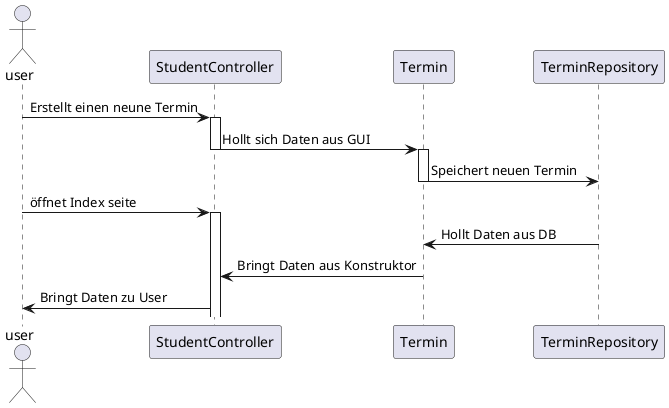 @startuml Sequenzdiagramm
actor "user"

user -> StudentController :Erstellt einen neune Termin 
activate StudentController

StudentController -> Termin :Hollt sich Daten aus GUI 
deactivate StudentController
activate Termin
TerminRepository  <- Termin :Speichert neuen Termin 
deactivate Termin
user -> StudentController :öffnet Index seite
activate StudentController
TerminRepository -> Termin :Hollt Daten aus DB
StudentController <- Termin :Bringt Daten aus Konstruktor
StudentController -> user :Bringt Daten zu User




@enduml